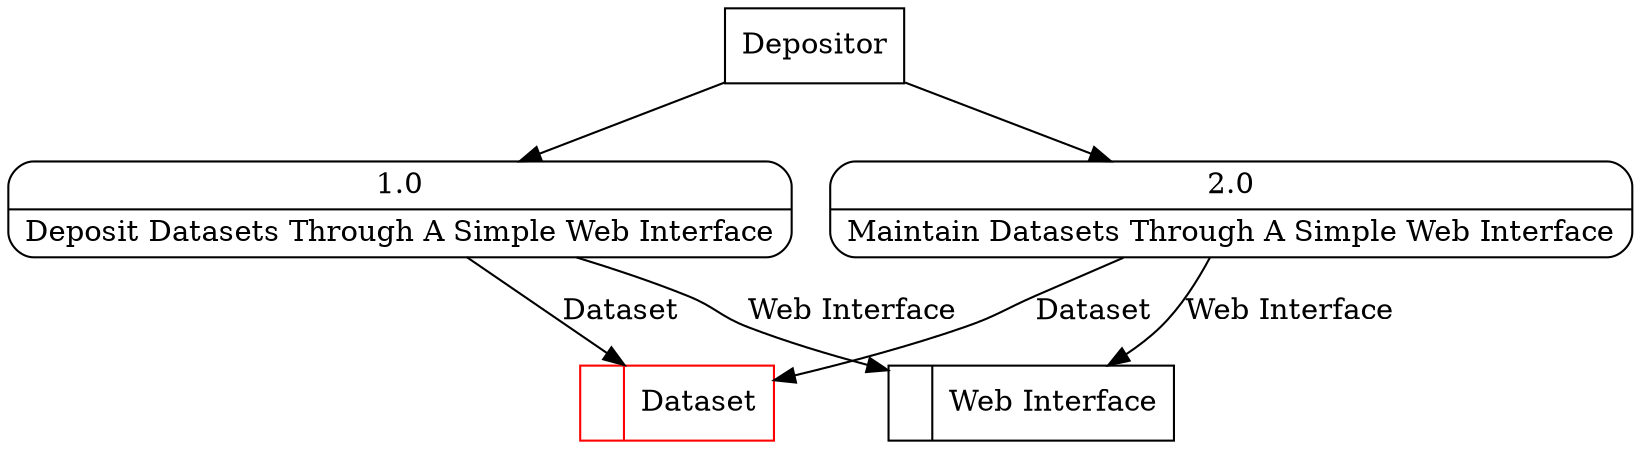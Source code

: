 digraph dfd2{ 
node[shape=record]
200 [label="<f0>  |<f1> Dataset " color=red];
201 [label="<f0>  |<f1> Web Interface " ];
202 [label="Depositor" shape=box];
203 [label="{<f0> 1.0|<f1> Deposit Datasets Through A Simple Web Interface }" shape=Mrecord];
204 [label="{<f0> 2.0|<f1> Maintain Datasets Through A Simple Web Interface }" shape=Mrecord];
202 -> 203
202 -> 204
203 -> 200 [label="Dataset"]
203 -> 201 [label="Web Interface"]
204 -> 200 [label="Dataset"]
204 -> 201 [label="Web Interface"]
}